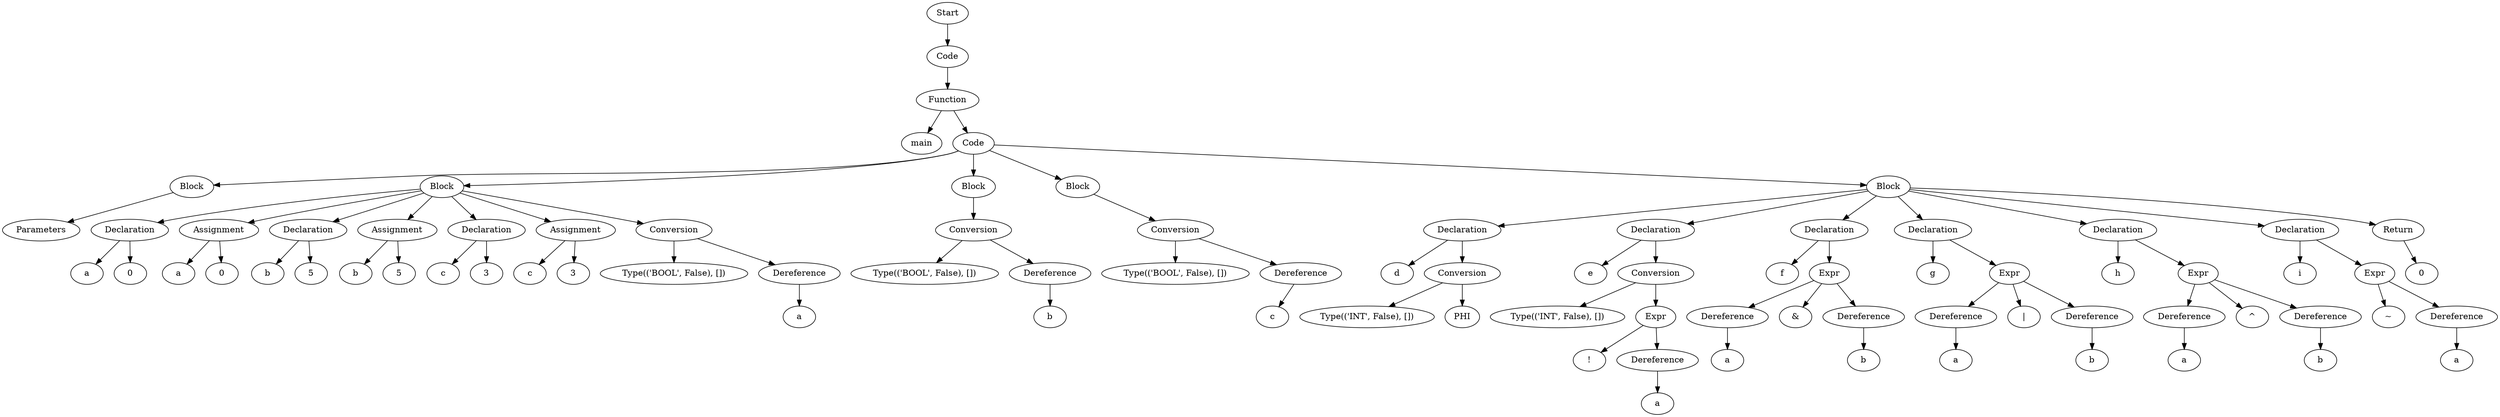 digraph AST {
  "131770530179600" [label="Start"];
  "131770530179600" -> "131770530193536";
  "131770530193536" [label="Code"];
  "131770530193536" -> "131770530197136";
  "131770530197136" [label="Function"];
  "131770530197136" -> "131770530197664";
  "131770530197136" -> "131770530193728";
  "131770530197664" [label="main"];
  "131770530193728" [label="Code"];
  "131770530193728" -> "131770529144096";
  "131770530193728" -> "131770529139680";
  "131770530193728" -> "131770529146736";
  "131770530193728" -> "131770529054000";
  "131770530193728" -> "131770529142560";
  "131770529144096" [label="Block"];
  "131770529144096" -> "131770530197712";
  "131770530197712" [label="Parameters"];
  "131770529139680" [label="Block"];
  "131770529139680" -> "131770530197376";
  "131770529139680" -> "131770529116272";
  "131770529139680" -> "131770529117760";
  "131770529139680" -> "131770529119344";
  "131770529139680" -> "131770529235680";
  "131770529139680" -> "131770529237264";
  "131770529139680" -> "131770529136752";
  "131770530197376" [label="Declaration"];
  "131770530197376" -> "131770529053568";
  "131770530197376" -> "131770529114256";
  "131770529053568" [label="a"];
  "131770529114256" [label="0"];
  "131770529116272" [label="Assignment"];
  "131770529116272" -> "131770529116752";
  "131770529116272" -> "131770529117328";
  "131770529116752" [label="a"];
  "131770529117328" [label="0"];
  "131770529117760" [label="Declaration"];
  "131770529117760" -> "131770529118240";
  "131770529117760" -> "131770529118912";
  "131770529118240" [label="b"];
  "131770529118912" [label="5"];
  "131770529119344" [label="Assignment"];
  "131770529119344" -> "131770529119920";
  "131770529119344" -> "131770529235248";
  "131770529119920" [label="b"];
  "131770529235248" [label="5"];
  "131770529235680" [label="Declaration"];
  "131770529235680" -> "131770529236160";
  "131770529235680" -> "131770529236832";
  "131770529236160" [label="c"];
  "131770529236832" [label="3"];
  "131770529237264" [label="Assignment"];
  "131770529237264" -> "131770529237840";
  "131770529237264" -> "131770529238416";
  "131770529237840" [label="c"];
  "131770529238416" [label="3"];
  "131770529136752" [label="Conversion"];
  "131770529136752" -> "131770529141072";
  "131770529136752" -> "131770529139728";
  "131770529141072" [label="Type(('BOOL', False), [])"];
  "131770529139728" [label="Dereference"];
  "131770529139728" -> "131770529240720";
  "131770529240720" [label="a"];
  "131770529146736" [label="Block"];
  "131770529146736" -> "131770529141840";
  "131770529141840" [label="Conversion"];
  "131770529141840" -> "131770529145824";
  "131770529141840" -> "131770529146784";
  "131770529145824" [label="Type(('BOOL', False), [])"];
  "131770529146784" [label="Dereference"];
  "131770529146784" -> "131770529241296";
  "131770529241296" [label="b"];
  "131770529054000" [label="Block"];
  "131770529054000" -> "131770529146352";
  "131770529146352" [label="Conversion"];
  "131770529146352" -> "131770529140496";
  "131770529146352" -> "131770529139536";
  "131770529140496" [label="Type(('BOOL', False), [])"];
  "131770529139536" [label="Dereference"];
  "131770529139536" -> "131770529241920";
  "131770529241920" [label="c"];
  "131770529142560" [label="Block"];
  "131770529142560" -> "131770529238848";
  "131770529142560" -> "131770529242304";
  "131770529142560" -> "131770529053040";
  "131770529142560" -> "131770529053184";
  "131770529142560" -> "131770529142656";
  "131770529142560" -> "131770529145872";
  "131770529142560" -> "131770529143136";
  "131770529238848" [label="Declaration"];
  "131770529238848" -> "131770529239328";
  "131770529238848" -> "131770529138000";
  "131770529239328" [label="d"];
  "131770529138000" [label="Conversion"];
  "131770529138000" -> "131770529140016";
  "131770529138000" -> "131770529146544";
  "131770529140016" [label="Type(('INT', False), [])"];
  "131770529146544" [label="PHI"];
  "131770529242304" [label="Declaration"];
  "131770529242304" -> "131770529242784";
  "131770529242304" -> "131770529140544";
  "131770529242784" [label="e"];
  "131770529140544" [label="Conversion"];
  "131770529140544" -> "131770529144048";
  "131770529140544" -> "131770529243072";
  "131770529144048" [label="Type(('INT', False), [])"];
  "131770529243072" [label="Expr"];
  "131770529243072" -> "131770529243264";
  "131770529243072" -> "131770529146592";
  "131770529243264" [label="!"];
  "131770529146592" [label="Dereference"];
  "131770529146592" -> "131770529243792";
  "131770529243792" [label="a"];
  "131770529053040" [label="Declaration"];
  "131770529053040" -> "131770529052224";
  "131770529053040" -> "131770529051792";
  "131770529052224" [label="f"];
  "131770529051792" [label="Expr"];
  "131770529051792" -> "131770529146928";
  "131770529051792" -> "131770529052608";
  "131770529051792" -> "131770529139776";
  "131770529146928" [label="Dereference"];
  "131770529146928" -> "131770529054288";
  "131770529054288" [label="a"];
  "131770529052608" [label="&"];
  "131770529139776" [label="Dereference"];
  "131770529139776" -> "131770529047808";
  "131770529047808" [label="b"];
  "131770529053184" [label="Declaration"];
  "131770529053184" -> "131770529144864";
  "131770529053184" -> "131770529137232";
  "131770529144864" [label="g"];
  "131770529137232" [label="Expr"];
  "131770529137232" -> "131770529145248";
  "131770529137232" -> "131770529139344";
  "131770529137232" -> "131770529145056";
  "131770529145248" [label="Dereference"];
  "131770529145248" -> "131770529139248";
  "131770529139248" [label="a"];
  "131770529139344" [label="|"];
  "131770529145056" [label="Dereference"];
  "131770529145056" -> "131770529137040";
  "131770529137040" [label="b"];
  "131770529142656" [label="Declaration"];
  "131770529142656" -> "131770529146160";
  "131770529142656" -> "131770529145968";
  "131770529146160" [label="h"];
  "131770529145968" [label="Expr"];
  "131770529145968" -> "131770529145680";
  "131770529145968" -> "131770529142320";
  "131770529145968" -> "131770529145536";
  "131770529145680" [label="Dereference"];
  "131770529145680" -> "131770529142224";
  "131770529142224" [label="a"];
  "131770529142320" [label="^"];
  "131770529145536" [label="Dereference"];
  "131770529145536" -> "131770529138672";
  "131770529138672" [label="b"];
  "131770529145872" [label="Declaration"];
  "131770529145872" -> "131770529137712";
  "131770529145872" -> "131770529141600";
  "131770529137712" [label="i"];
  "131770529141600" [label="Expr"];
  "131770529141600" -> "131770529146976";
  "131770529141600" -> "131770529145488";
  "131770529146976" [label="~"];
  "131770529145488" [label="Dereference"];
  "131770529145488" -> "131770529138816";
  "131770529138816" [label="a"];
  "131770529143136" [label="Return"];
  "131770529143136" -> "131770529137520";
  "131770529137520" [label="0"];
}
